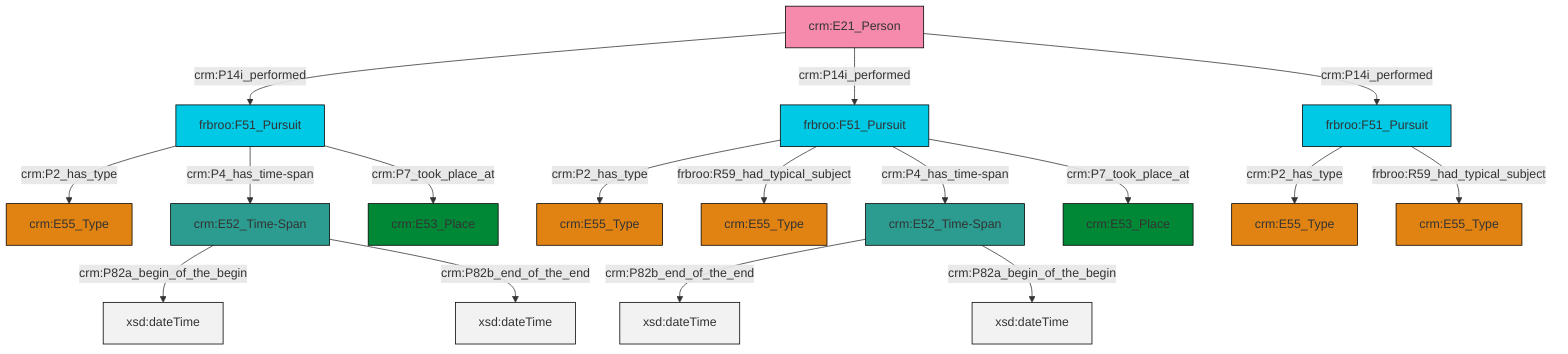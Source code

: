 graph TD
classDef Literal fill:#f2f2f2,stroke:#000000;
classDef CRM_Entity fill:#FFFFFF,stroke:#000000;
classDef Temporal_Entity fill:#00C9E6, stroke:#000000;
classDef Type fill:#E18312, stroke:#000000;
classDef Time-Span fill:#2C9C91, stroke:#000000;
classDef Appellation fill:#FFEB7F, stroke:#000000;
classDef Place fill:#008836, stroke:#000000;
classDef Persistent_Item fill:#B266B2, stroke:#000000;
classDef Conceptual_Object fill:#FFD700, stroke:#000000;
classDef Physical_Thing fill:#D2B48C, stroke:#000000;
classDef Actor fill:#f58aad, stroke:#000000;
classDef PC_Classes fill:#4ce600, stroke:#000000;
classDef Multi fill:#cccccc,stroke:#000000;

2["frbroo:F51_Pursuit"]:::Temporal_Entity -->|crm:P2_has_type| 3["crm:E55_Type"]:::Type
2["frbroo:F51_Pursuit"]:::Temporal_Entity -->|crm:P4_has_time-span| 4["crm:E52_Time-Span"]:::Time-Span
5["frbroo:F51_Pursuit"]:::Temporal_Entity -->|crm:P2_has_type| 6["crm:E55_Type"]:::Type
7["frbroo:F51_Pursuit"]:::Temporal_Entity -->|crm:P2_has_type| 8["crm:E55_Type"]:::Type
0["crm:E21_Person"]:::Actor -->|crm:P14i_performed| 2["frbroo:F51_Pursuit"]:::Temporal_Entity
7["frbroo:F51_Pursuit"]:::Temporal_Entity -->|frbroo:R59_had_typical_subject| 13["crm:E55_Type"]:::Type
4["crm:E52_Time-Span"]:::Time-Span -->|crm:P82a_begin_of_the_begin| 19[xsd:dateTime]:::Literal
7["frbroo:F51_Pursuit"]:::Temporal_Entity -->|crm:P4_has_time-span| 20["crm:E52_Time-Span"]:::Time-Span
2["frbroo:F51_Pursuit"]:::Temporal_Entity -->|crm:P7_took_place_at| 9["crm:E53_Place"]:::Place
5["frbroo:F51_Pursuit"]:::Temporal_Entity -->|frbroo:R59_had_typical_subject| 17["crm:E55_Type"]:::Type
7["frbroo:F51_Pursuit"]:::Temporal_Entity -->|crm:P7_took_place_at| 23["crm:E53_Place"]:::Place
0["crm:E21_Person"]:::Actor -->|crm:P14i_performed| 7["frbroo:F51_Pursuit"]:::Temporal_Entity
4["crm:E52_Time-Span"]:::Time-Span -->|crm:P82b_end_of_the_end| 28[xsd:dateTime]:::Literal
0["crm:E21_Person"]:::Actor -->|crm:P14i_performed| 5["frbroo:F51_Pursuit"]:::Temporal_Entity
20["crm:E52_Time-Span"]:::Time-Span -->|crm:P82b_end_of_the_end| 30[xsd:dateTime]:::Literal
20["crm:E52_Time-Span"]:::Time-Span -->|crm:P82a_begin_of_the_begin| 31[xsd:dateTime]:::Literal